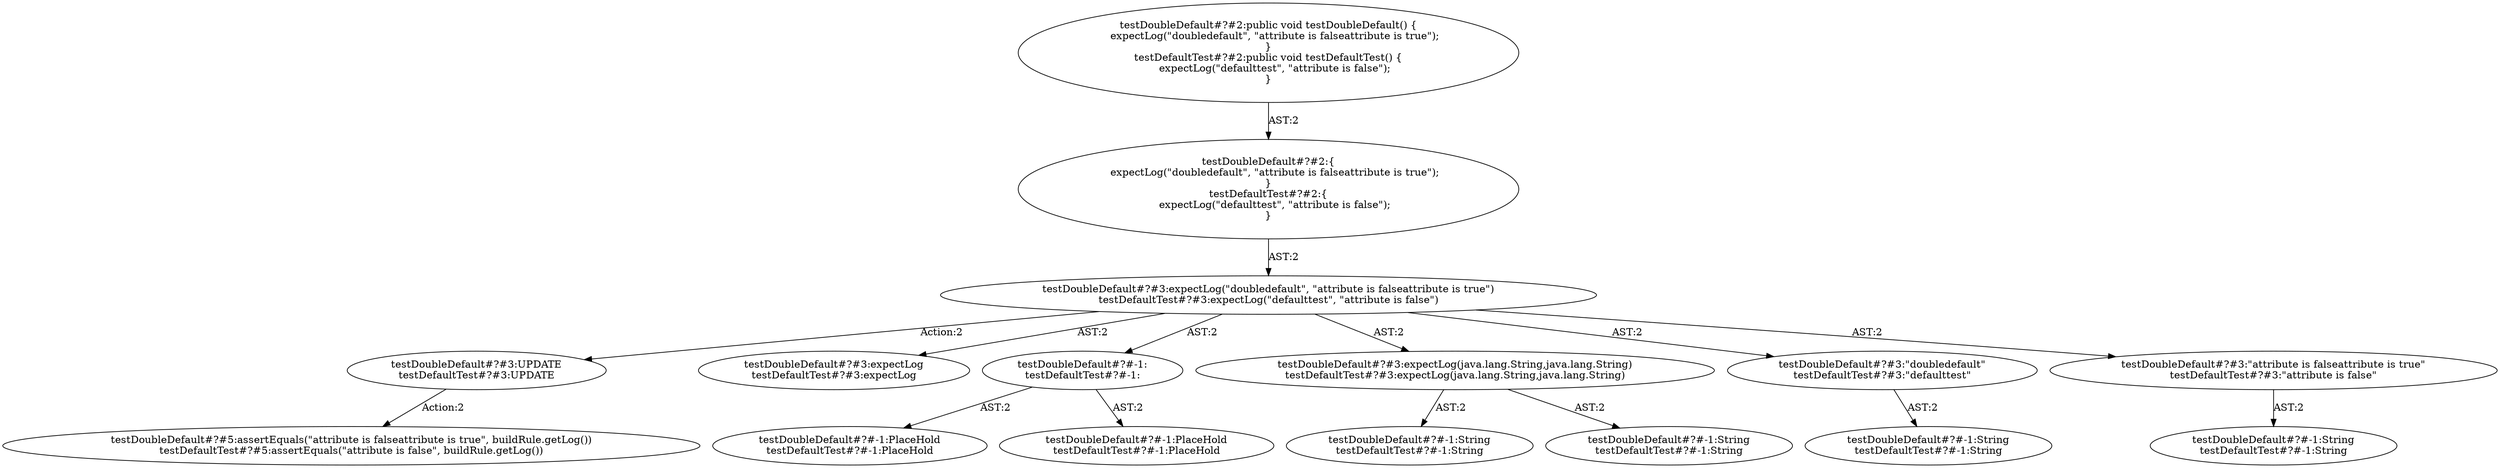 digraph "Pattern" {
0 [label="testDoubleDefault#?#3:UPDATE
testDefaultTest#?#3:UPDATE" shape=ellipse]
1 [label="testDoubleDefault#?#3:expectLog(\"doubledefault\", \"attribute is falseattribute is true\")
testDefaultTest#?#3:expectLog(\"defaulttest\", \"attribute is false\")" shape=ellipse]
2 [label="testDoubleDefault#?#2:\{
    expectLog(\"doubledefault\", \"attribute is falseattribute is true\");
\}
testDefaultTest#?#2:\{
    expectLog(\"defaulttest\", \"attribute is false\");
\}" shape=ellipse]
3 [label="testDoubleDefault#?#2:public void testDoubleDefault() \{
    expectLog(\"doubledefault\", \"attribute is falseattribute is true\");
\}
testDefaultTest#?#2:public void testDefaultTest() \{
    expectLog(\"defaulttest\", \"attribute is false\");
\}" shape=ellipse]
4 [label="testDoubleDefault#?#3:expectLog
testDefaultTest#?#3:expectLog" shape=ellipse]
5 [label="testDoubleDefault#?#-1:
testDefaultTest#?#-1:" shape=ellipse]
6 [label="testDoubleDefault#?#-1:PlaceHold
testDefaultTest#?#-1:PlaceHold" shape=ellipse]
7 [label="testDoubleDefault#?#-1:PlaceHold
testDefaultTest#?#-1:PlaceHold" shape=ellipse]
8 [label="testDoubleDefault#?#3:expectLog(java.lang.String,java.lang.String)
testDefaultTest#?#3:expectLog(java.lang.String,java.lang.String)" shape=ellipse]
9 [label="testDoubleDefault#?#-1:String
testDefaultTest#?#-1:String" shape=ellipse]
10 [label="testDoubleDefault#?#-1:String
testDefaultTest#?#-1:String" shape=ellipse]
11 [label="testDoubleDefault#?#3:\"doubledefault\"
testDefaultTest#?#3:\"defaulttest\"" shape=ellipse]
12 [label="testDoubleDefault#?#-1:String
testDefaultTest#?#-1:String" shape=ellipse]
13 [label="testDoubleDefault#?#3:\"attribute is falseattribute is true\"
testDefaultTest#?#3:\"attribute is false\"" shape=ellipse]
14 [label="testDoubleDefault#?#-1:String
testDefaultTest#?#-1:String" shape=ellipse]
15 [label="testDoubleDefault#?#5:assertEquals(\"attribute is falseattribute is true\", buildRule.getLog())
testDefaultTest#?#5:assertEquals(\"attribute is false\", buildRule.getLog())" shape=ellipse]
0 -> 15 [label="Action:2"];
1 -> 0 [label="Action:2"];
1 -> 4 [label="AST:2"];
1 -> 5 [label="AST:2"];
1 -> 8 [label="AST:2"];
1 -> 11 [label="AST:2"];
1 -> 13 [label="AST:2"];
2 -> 1 [label="AST:2"];
3 -> 2 [label="AST:2"];
5 -> 6 [label="AST:2"];
5 -> 7 [label="AST:2"];
8 -> 9 [label="AST:2"];
8 -> 10 [label="AST:2"];
11 -> 12 [label="AST:2"];
13 -> 14 [label="AST:2"];
}